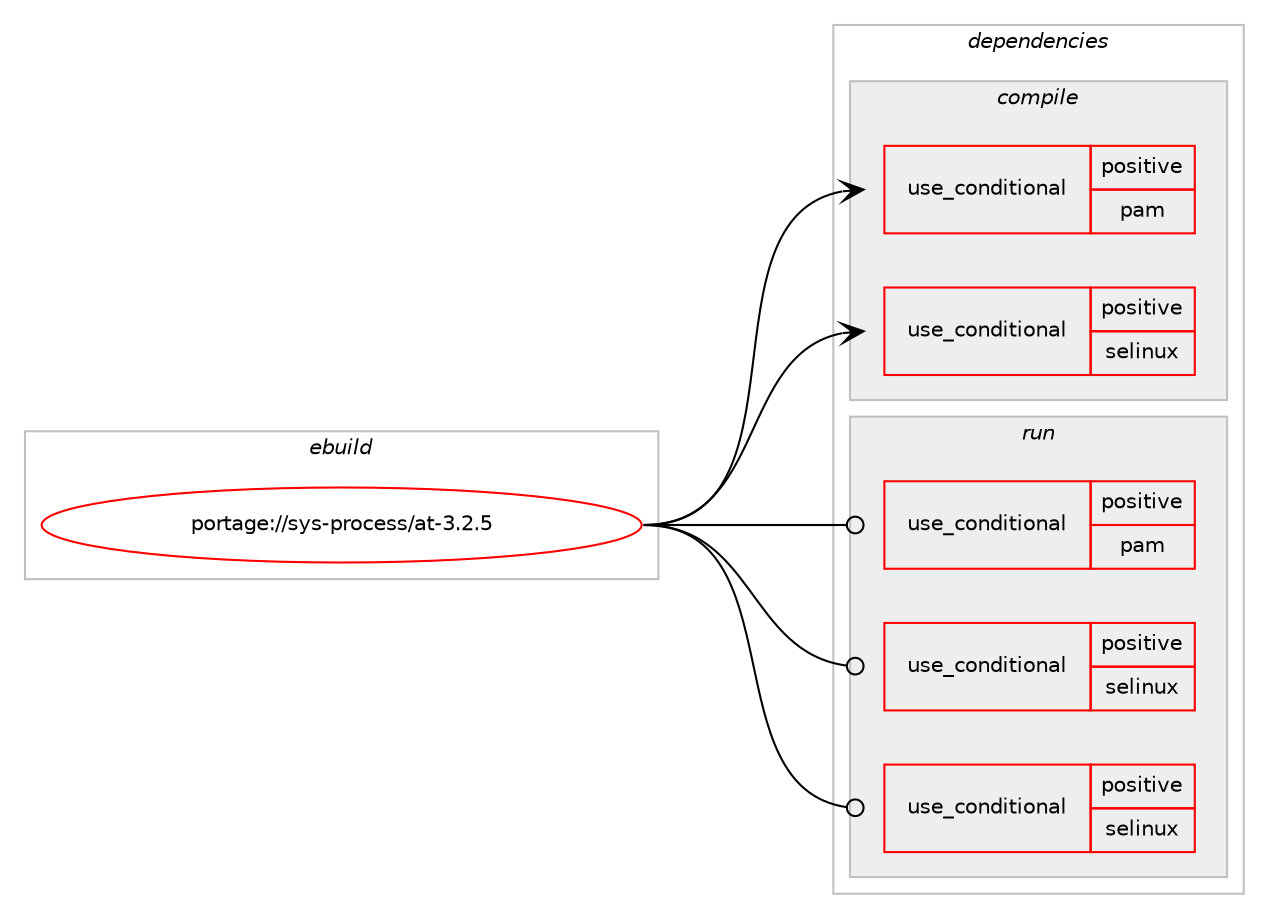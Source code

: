digraph prolog {

# *************
# Graph options
# *************

newrank=true;
concentrate=true;
compound=true;
graph [rankdir=LR,fontname=Helvetica,fontsize=10,ranksep=1.5];#, ranksep=2.5, nodesep=0.2];
edge  [arrowhead=vee];
node  [fontname=Helvetica,fontsize=10];

# **********
# The ebuild
# **********

subgraph cluster_leftcol {
color=gray;
rank=same;
label=<<i>ebuild</i>>;
id [label="portage://sys-process/at-3.2.5", color=red, width=4, href="../sys-process/at-3.2.5.svg"];
}

# ****************
# The dependencies
# ****************

subgraph cluster_midcol {
color=gray;
label=<<i>dependencies</i>>;
subgraph cluster_compile {
fillcolor="#eeeeee";
style=filled;
label=<<i>compile</i>>;
subgraph cond16943 {
dependency25310 [label=<<TABLE BORDER="0" CELLBORDER="1" CELLSPACING="0" CELLPADDING="4"><TR><TD ROWSPAN="3" CELLPADDING="10">use_conditional</TD></TR><TR><TD>positive</TD></TR><TR><TD>pam</TD></TR></TABLE>>, shape=none, color=red];
# *** BEGIN UNKNOWN DEPENDENCY TYPE (TODO) ***
# dependency25310 -> package_dependency(portage://sys-process/at-3.2.5,install,no,sys-libs,pam,none,[,,],[],[])
# *** END UNKNOWN DEPENDENCY TYPE (TODO) ***

}
id:e -> dependency25310:w [weight=20,style="solid",arrowhead="vee"];
subgraph cond16944 {
dependency25311 [label=<<TABLE BORDER="0" CELLBORDER="1" CELLSPACING="0" CELLPADDING="4"><TR><TD ROWSPAN="3" CELLPADDING="10">use_conditional</TD></TR><TR><TD>positive</TD></TR><TR><TD>selinux</TD></TR></TABLE>>, shape=none, color=red];
# *** BEGIN UNKNOWN DEPENDENCY TYPE (TODO) ***
# dependency25311 -> package_dependency(portage://sys-process/at-3.2.5,install,no,sys-libs,libselinux,none,[,,],[],[])
# *** END UNKNOWN DEPENDENCY TYPE (TODO) ***

}
id:e -> dependency25311:w [weight=20,style="solid",arrowhead="vee"];
# *** BEGIN UNKNOWN DEPENDENCY TYPE (TODO) ***
# id -> package_dependency(portage://sys-process/at-3.2.5,install,no,acct-group,at,none,[,,],[],[])
# *** END UNKNOWN DEPENDENCY TYPE (TODO) ***

# *** BEGIN UNKNOWN DEPENDENCY TYPE (TODO) ***
# id -> package_dependency(portage://sys-process/at-3.2.5,install,no,acct-user,at,none,[,,],[],[])
# *** END UNKNOWN DEPENDENCY TYPE (TODO) ***

# *** BEGIN UNKNOWN DEPENDENCY TYPE (TODO) ***
# id -> package_dependency(portage://sys-process/at-3.2.5,install,no,virtual,mta,none,[,,],[],[])
# *** END UNKNOWN DEPENDENCY TYPE (TODO) ***

}
subgraph cluster_compileandrun {
fillcolor="#eeeeee";
style=filled;
label=<<i>compile and run</i>>;
}
subgraph cluster_run {
fillcolor="#eeeeee";
style=filled;
label=<<i>run</i>>;
subgraph cond16945 {
dependency25312 [label=<<TABLE BORDER="0" CELLBORDER="1" CELLSPACING="0" CELLPADDING="4"><TR><TD ROWSPAN="3" CELLPADDING="10">use_conditional</TD></TR><TR><TD>positive</TD></TR><TR><TD>pam</TD></TR></TABLE>>, shape=none, color=red];
# *** BEGIN UNKNOWN DEPENDENCY TYPE (TODO) ***
# dependency25312 -> package_dependency(portage://sys-process/at-3.2.5,run,no,sys-libs,pam,none,[,,],[],[])
# *** END UNKNOWN DEPENDENCY TYPE (TODO) ***

}
id:e -> dependency25312:w [weight=20,style="solid",arrowhead="odot"];
subgraph cond16946 {
dependency25313 [label=<<TABLE BORDER="0" CELLBORDER="1" CELLSPACING="0" CELLPADDING="4"><TR><TD ROWSPAN="3" CELLPADDING="10">use_conditional</TD></TR><TR><TD>positive</TD></TR><TR><TD>selinux</TD></TR></TABLE>>, shape=none, color=red];
# *** BEGIN UNKNOWN DEPENDENCY TYPE (TODO) ***
# dependency25313 -> package_dependency(portage://sys-process/at-3.2.5,run,no,sec-policy,selinux-at,none,[,,],[],[])
# *** END UNKNOWN DEPENDENCY TYPE (TODO) ***

}
id:e -> dependency25313:w [weight=20,style="solid",arrowhead="odot"];
subgraph cond16947 {
dependency25314 [label=<<TABLE BORDER="0" CELLBORDER="1" CELLSPACING="0" CELLPADDING="4"><TR><TD ROWSPAN="3" CELLPADDING="10">use_conditional</TD></TR><TR><TD>positive</TD></TR><TR><TD>selinux</TD></TR></TABLE>>, shape=none, color=red];
# *** BEGIN UNKNOWN DEPENDENCY TYPE (TODO) ***
# dependency25314 -> package_dependency(portage://sys-process/at-3.2.5,run,no,sys-libs,libselinux,none,[,,],[],[])
# *** END UNKNOWN DEPENDENCY TYPE (TODO) ***

}
id:e -> dependency25314:w [weight=20,style="solid",arrowhead="odot"];
# *** BEGIN UNKNOWN DEPENDENCY TYPE (TODO) ***
# id -> package_dependency(portage://sys-process/at-3.2.5,run,no,acct-group,at,none,[,,],[],[])
# *** END UNKNOWN DEPENDENCY TYPE (TODO) ***

# *** BEGIN UNKNOWN DEPENDENCY TYPE (TODO) ***
# id -> package_dependency(portage://sys-process/at-3.2.5,run,no,acct-user,at,none,[,,],[],[])
# *** END UNKNOWN DEPENDENCY TYPE (TODO) ***

# *** BEGIN UNKNOWN DEPENDENCY TYPE (TODO) ***
# id -> package_dependency(portage://sys-process/at-3.2.5,run,no,virtual,logger,none,[,,],[],[])
# *** END UNKNOWN DEPENDENCY TYPE (TODO) ***

# *** BEGIN UNKNOWN DEPENDENCY TYPE (TODO) ***
# id -> package_dependency(portage://sys-process/at-3.2.5,run,no,virtual,mta,none,[,,],[],[])
# *** END UNKNOWN DEPENDENCY TYPE (TODO) ***

}
}

# **************
# The candidates
# **************

subgraph cluster_choices {
rank=same;
color=gray;
label=<<i>candidates</i>>;

}

}
